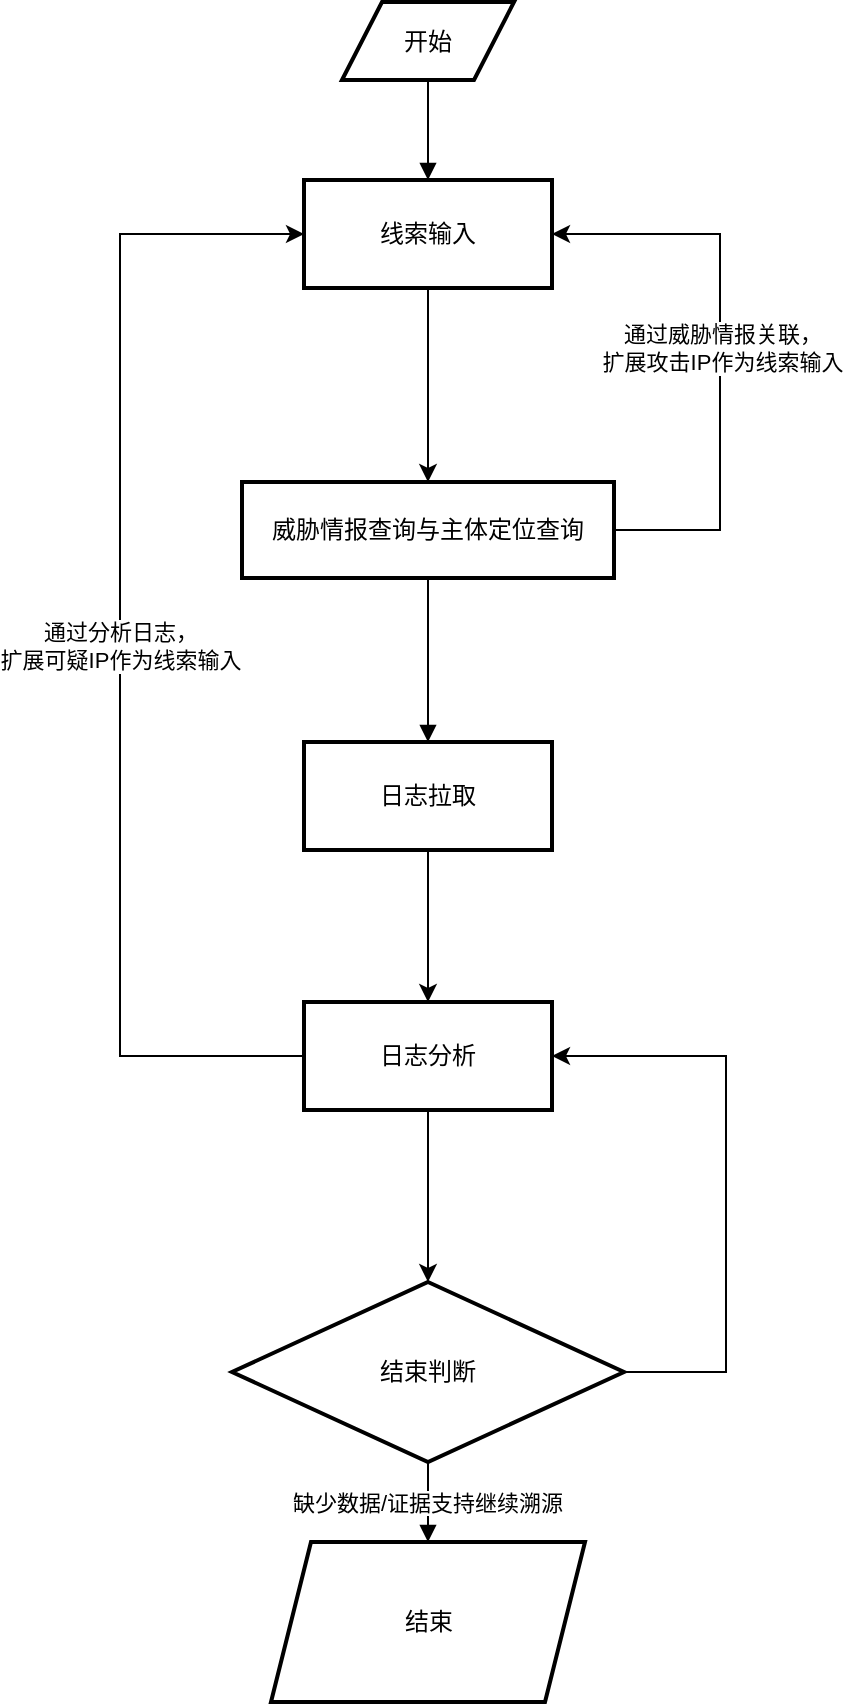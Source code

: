 <mxfile version="28.1.0">
  <diagram name="第 1 页" id="SuMi7iQFlFX31R_0_CBO">
    <mxGraphModel dx="2107" dy="820" grid="1" gridSize="10" guides="1" tooltips="1" connect="1" arrows="1" fold="1" page="1" pageScale="1" pageWidth="827" pageHeight="1169" math="0" shadow="0">
      <root>
        <mxCell id="0" />
        <mxCell id="1" parent="0" />
        <mxCell id="7QFVc1M22S6kc5yngTEV-83" value="开始" style="shape=parallelogram;perimeter=parallelogramPerimeter;fixedSize=1;strokeWidth=2;whiteSpace=wrap;" vertex="1" parent="1">
          <mxGeometry x="161" y="20" width="86" height="39" as="geometry" />
        </mxCell>
        <mxCell id="7QFVc1M22S6kc5yngTEV-103" value="" style="edgeStyle=orthogonalEdgeStyle;rounded=0;orthogonalLoop=1;jettySize=auto;html=1;exitX=0.5;exitY=1;exitDx=0;exitDy=0;" edge="1" parent="1" source="7QFVc1M22S6kc5yngTEV-84" target="7QFVc1M22S6kc5yngTEV-85">
          <mxGeometry relative="1" as="geometry" />
        </mxCell>
        <mxCell id="7QFVc1M22S6kc5yngTEV-84" value="线索输入" style="whiteSpace=wrap;strokeWidth=2;" vertex="1" parent="1">
          <mxGeometry x="142" y="109" width="124" height="54" as="geometry" />
        </mxCell>
        <mxCell id="7QFVc1M22S6kc5yngTEV-107" style="edgeStyle=orthogonalEdgeStyle;rounded=0;orthogonalLoop=1;jettySize=auto;html=1;exitX=1;exitY=0.5;exitDx=0;exitDy=0;entryX=1;entryY=0.5;entryDx=0;entryDy=0;" edge="1" parent="1" source="7QFVc1M22S6kc5yngTEV-85" target="7QFVc1M22S6kc5yngTEV-84">
          <mxGeometry relative="1" as="geometry">
            <mxPoint x="360" y="140" as="targetPoint" />
            <Array as="points">
              <mxPoint x="350" y="284" />
              <mxPoint x="350" y="136" />
            </Array>
          </mxGeometry>
        </mxCell>
        <mxCell id="7QFVc1M22S6kc5yngTEV-108" value="&lt;span style=&quot;color: rgb(0, 0, 0); background-color: rgb(255, 255, 255); float: none; display: inline !important;&quot;&gt;通过威胁情报关联，&lt;/span&gt;&lt;br style=&quot;color: rgb(0, 0, 0); padding: 0px; margin: 0px;&quot;&gt;&lt;span style=&quot;color: rgb(0, 0, 0); background-color: rgb(255, 255, 255); float: none; display: inline !important;&quot;&gt;扩展攻击IP作为线索输入&lt;/span&gt;" style="edgeLabel;html=1;align=center;verticalAlign=middle;resizable=0;points=[];" vertex="1" connectable="0" parent="7QFVc1M22S6kc5yngTEV-107">
          <mxGeometry x="0.01" y="-1" relative="1" as="geometry">
            <mxPoint as="offset" />
          </mxGeometry>
        </mxCell>
        <mxCell id="7QFVc1M22S6kc5yngTEV-85" value="威胁情报查询与主体定位查询" style="whiteSpace=wrap;strokeWidth=2;" vertex="1" parent="1">
          <mxGeometry x="111" y="260" width="186" height="48" as="geometry" />
        </mxCell>
        <mxCell id="7QFVc1M22S6kc5yngTEV-99" value="" style="edgeStyle=orthogonalEdgeStyle;rounded=0;orthogonalLoop=1;jettySize=auto;html=1;" edge="1" parent="1" source="7QFVc1M22S6kc5yngTEV-86" target="7QFVc1M22S6kc5yngTEV-87">
          <mxGeometry relative="1" as="geometry" />
        </mxCell>
        <mxCell id="7QFVc1M22S6kc5yngTEV-86" value="日志拉取" style="whiteSpace=wrap;strokeWidth=2;" vertex="1" parent="1">
          <mxGeometry x="142" y="390" width="124" height="54" as="geometry" />
        </mxCell>
        <mxCell id="7QFVc1M22S6kc5yngTEV-102" value="&lt;meta charset=&quot;utf-8&quot;&gt;&lt;span style=&quot;color: rgb(0, 0, 0); font-family: Helvetica; font-size: 11px; font-style: normal; font-variant-ligatures: normal; font-variant-caps: normal; font-weight: 400; letter-spacing: normal; orphans: 2; text-align: center; text-indent: 0px; text-transform: none; widows: 2; word-spacing: 0px; -webkit-text-stroke-width: 0px; white-space: nowrap; background-color: rgb(255, 255, 255); text-decoration-thickness: initial; text-decoration-style: initial; text-decoration-color: initial; display: inline !important; float: none;&quot;&gt;通过分析日志，&lt;/span&gt;&lt;br style=&quot;forced-color-adjust: none; padding: 0px; margin: 0px; color: rgb(0, 0, 0); font-family: Helvetica; font-size: 11px; font-style: normal; font-variant-ligatures: normal; font-variant-caps: normal; font-weight: 400; letter-spacing: normal; orphans: 2; text-align: center; text-indent: 0px; text-transform: none; widows: 2; word-spacing: 0px; -webkit-text-stroke-width: 0px; white-space: nowrap; text-decoration-thickness: initial; text-decoration-style: initial; text-decoration-color: initial;&quot;&gt;&lt;span style=&quot;color: rgb(0, 0, 0); font-family: Helvetica; font-size: 11px; font-style: normal; font-variant-ligatures: normal; font-variant-caps: normal; font-weight: 400; letter-spacing: normal; orphans: 2; text-align: center; text-indent: 0px; text-transform: none; widows: 2; word-spacing: 0px; -webkit-text-stroke-width: 0px; white-space: nowrap; background-color: rgb(255, 255, 255); text-decoration-thickness: initial; text-decoration-style: initial; text-decoration-color: initial; display: inline !important; float: none;&quot;&gt;扩展可疑IP作为线索输入&lt;/span&gt;" style="edgeStyle=orthogonalEdgeStyle;rounded=0;orthogonalLoop=1;jettySize=auto;html=1;entryX=0;entryY=0.5;entryDx=0;entryDy=0;exitX=0;exitY=0.5;exitDx=0;exitDy=0;" edge="1" parent="1" source="7QFVc1M22S6kc5yngTEV-87" target="7QFVc1M22S6kc5yngTEV-84">
          <mxGeometry relative="1" as="geometry">
            <mxPoint x="155.997" y="584" as="sourcePoint" />
            <mxPoint x="79.93" y="162" as="targetPoint" />
            <Array as="points">
              <mxPoint x="50" y="547" />
              <mxPoint x="50" y="136" />
            </Array>
          </mxGeometry>
        </mxCell>
        <mxCell id="7QFVc1M22S6kc5yngTEV-105" value="" style="edgeStyle=orthogonalEdgeStyle;rounded=0;orthogonalLoop=1;jettySize=auto;html=1;" edge="1" parent="1" source="7QFVc1M22S6kc5yngTEV-87" target="7QFVc1M22S6kc5yngTEV-88">
          <mxGeometry relative="1" as="geometry" />
        </mxCell>
        <mxCell id="7QFVc1M22S6kc5yngTEV-87" value="日志分析" style="whiteSpace=wrap;strokeWidth=2;" vertex="1" parent="1">
          <mxGeometry x="142" y="520" width="124" height="54" as="geometry" />
        </mxCell>
        <mxCell id="7QFVc1M22S6kc5yngTEV-106" style="edgeStyle=orthogonalEdgeStyle;rounded=0;orthogonalLoop=1;jettySize=auto;html=1;entryX=1;entryY=0.5;entryDx=0;entryDy=0;exitX=1;exitY=0.5;exitDx=0;exitDy=0;" edge="1" parent="1" source="7QFVc1M22S6kc5yngTEV-88" target="7QFVc1M22S6kc5yngTEV-87">
          <mxGeometry relative="1" as="geometry">
            <mxPoint x="324.5" y="705" as="sourcePoint" />
            <mxPoint x="288.5" y="547" as="targetPoint" />
            <Array as="points">
              <mxPoint x="353" y="705" />
              <mxPoint x="353" y="547" />
            </Array>
          </mxGeometry>
        </mxCell>
        <mxCell id="7QFVc1M22S6kc5yngTEV-88" value="结束判断" style="rhombus;strokeWidth=2;whiteSpace=wrap;" vertex="1" parent="1">
          <mxGeometry x="106" y="660" width="196" height="90" as="geometry" />
        </mxCell>
        <mxCell id="7QFVc1M22S6kc5yngTEV-89" value="结束" style="shape=parallelogram;perimeter=parallelogramPerimeter;fixedSize=1;strokeWidth=2;whiteSpace=wrap;" vertex="1" parent="1">
          <mxGeometry x="125.5" y="790" width="157" height="80" as="geometry" />
        </mxCell>
        <mxCell id="7QFVc1M22S6kc5yngTEV-90" value="" style="curved=1;startArrow=none;endArrow=block;exitX=0.5;exitY=1;entryX=0.5;entryY=0;rounded=0;" edge="1" parent="1" source="7QFVc1M22S6kc5yngTEV-83" target="7QFVc1M22S6kc5yngTEV-84">
          <mxGeometry relative="1" as="geometry">
            <Array as="points" />
          </mxGeometry>
        </mxCell>
        <mxCell id="7QFVc1M22S6kc5yngTEV-92" value="" style="curved=1;startArrow=none;endArrow=block;exitX=0.5;exitY=1;entryX=0.5;entryY=0;rounded=0;" edge="1" parent="1" source="7QFVc1M22S6kc5yngTEV-85" target="7QFVc1M22S6kc5yngTEV-86">
          <mxGeometry relative="1" as="geometry">
            <Array as="points" />
          </mxGeometry>
        </mxCell>
        <mxCell id="7QFVc1M22S6kc5yngTEV-95" value="缺少数据/证据支持继续溯源" style="curved=1;startArrow=none;endArrow=block;exitX=0.5;exitY=1;rounded=0;" edge="1" parent="1" source="7QFVc1M22S6kc5yngTEV-88">
          <mxGeometry relative="1" as="geometry">
            <Array as="points" />
            <mxPoint x="204" y="790" as="targetPoint" />
          </mxGeometry>
        </mxCell>
      </root>
    </mxGraphModel>
  </diagram>
</mxfile>
